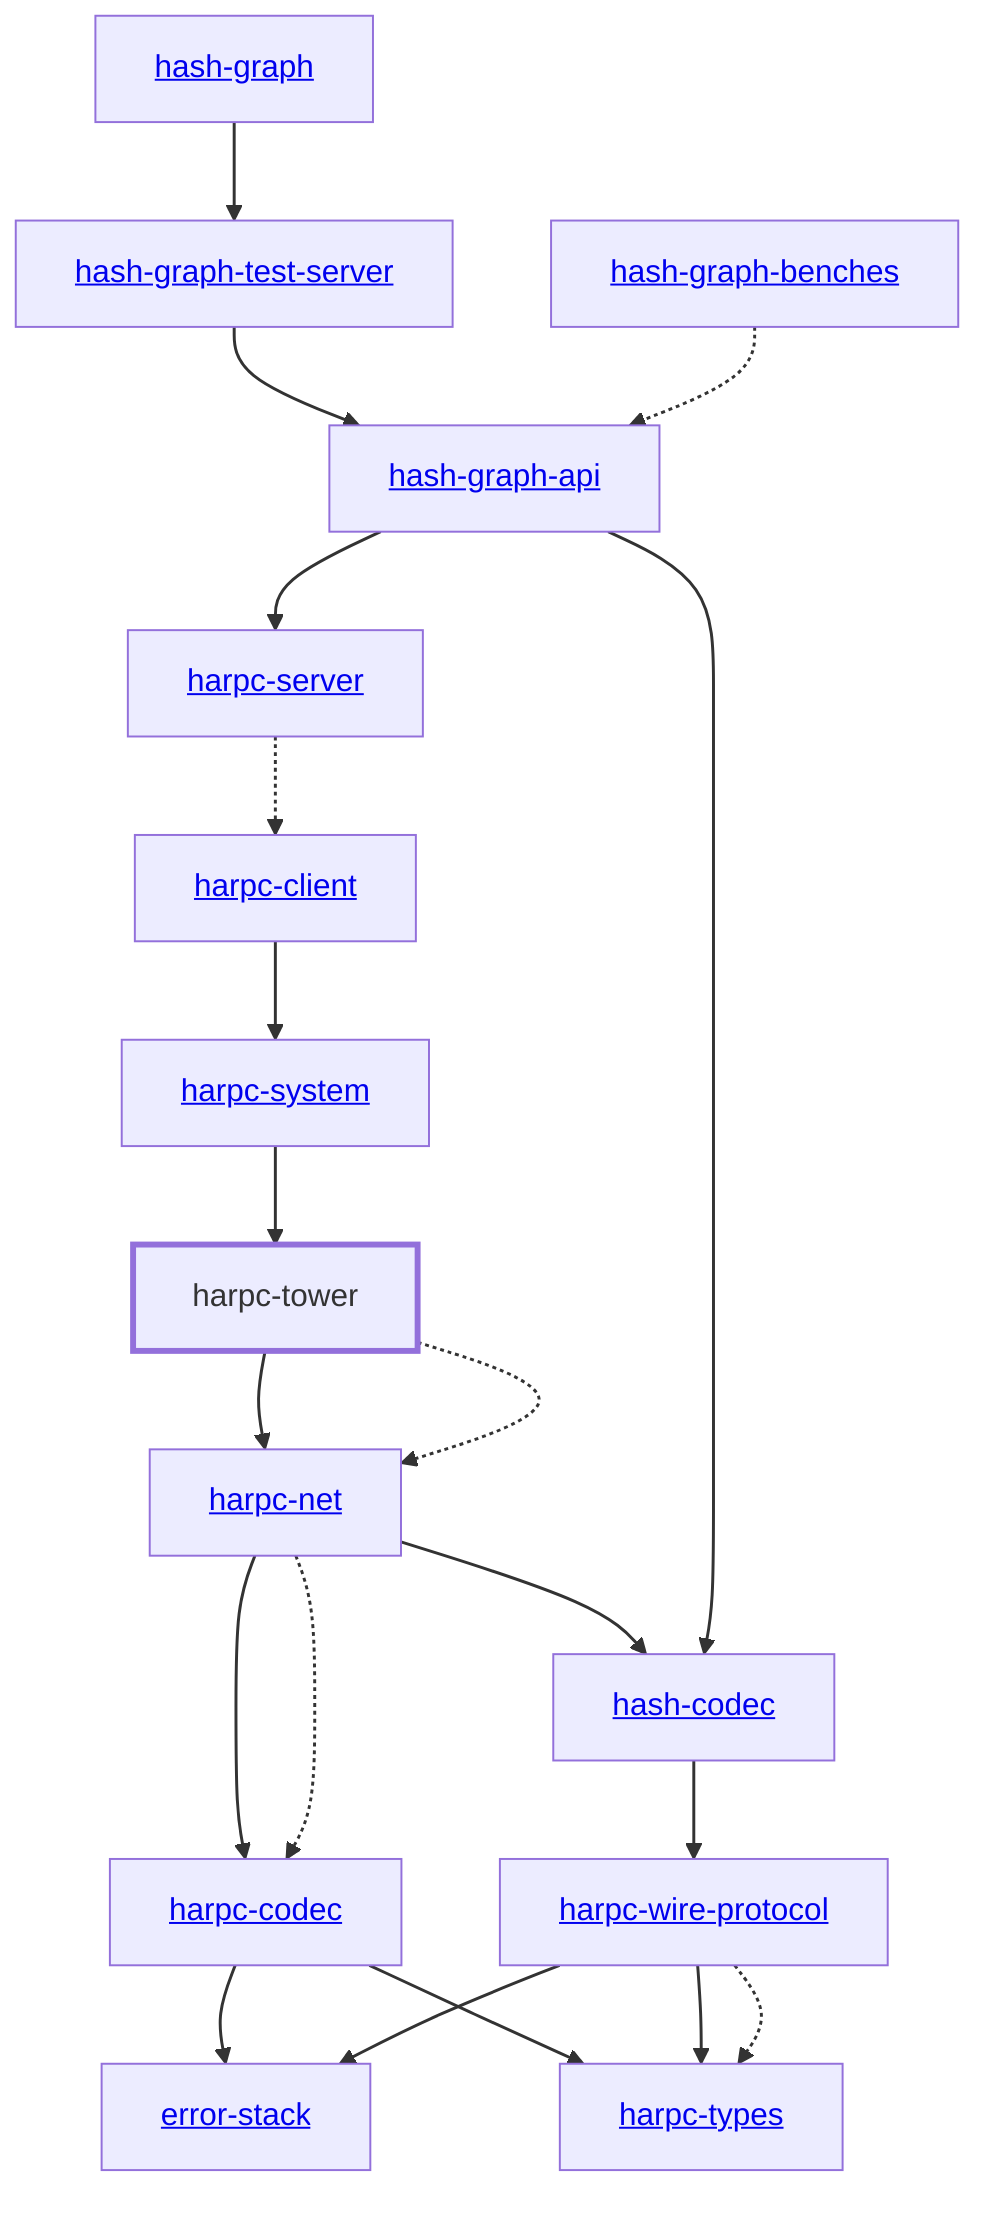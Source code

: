 graph TD
    linkStyle default stroke-width:1.5px
    classDef default stroke-width:1px
    classDef root stroke-width:3px
    classDef dev stroke-width:1px
    classDef build stroke-width:1px
    %% Legend
    %% --> : Normal dependency
    %% -.-> : Dev dependency
    %% ---> : Build dependency
    0[harpc-tower]
    class 0 root
    1[<a href="../harpc_types/index.html">harpc-types</a>]
    2[<a href="../harpc_wire_protocol/index.html">harpc-wire-protocol</a>]
    3[<a href="../hash_codec/index.html">hash-codec</a>]
    4[<a href="../hash_graph/index.html">hash-graph</a>]
    5[<a href="../hash_graph_api/index.html">hash-graph-api</a>]
    6[<a href="../hash_graph_test_server/index.html">hash-graph-test-server</a>]
    7[<a href="../error_stack/index.html">error-stack</a>]
    8[<a href="../hash_graph_benches/index.html">hash-graph-benches</a>]
    9[<a href="../harpc_client/index.html">harpc-client</a>]
    10[<a href="../harpc_codec/index.html">harpc-codec</a>]
    11[<a href="../harpc_net/index.html">harpc-net</a>]
    12[<a href="../harpc_server/index.html">harpc-server</a>]
    13[<a href="../harpc_system/index.html">harpc-system</a>]
    5 --> 12
    9 --> 13
    10 --> 7
    10 --> 1
    11 --> 10
    11 --> 3
    11 -.-> 10
    12 -.-> 9
    13 --> 0
    0 --> 11
    0 -.-> 11
    2 --> 7
    2 --> 1
    2 -.-> 1
    3 --> 2
    5 --> 3
    4 --> 6
    6 --> 5
    8 -.-> 5